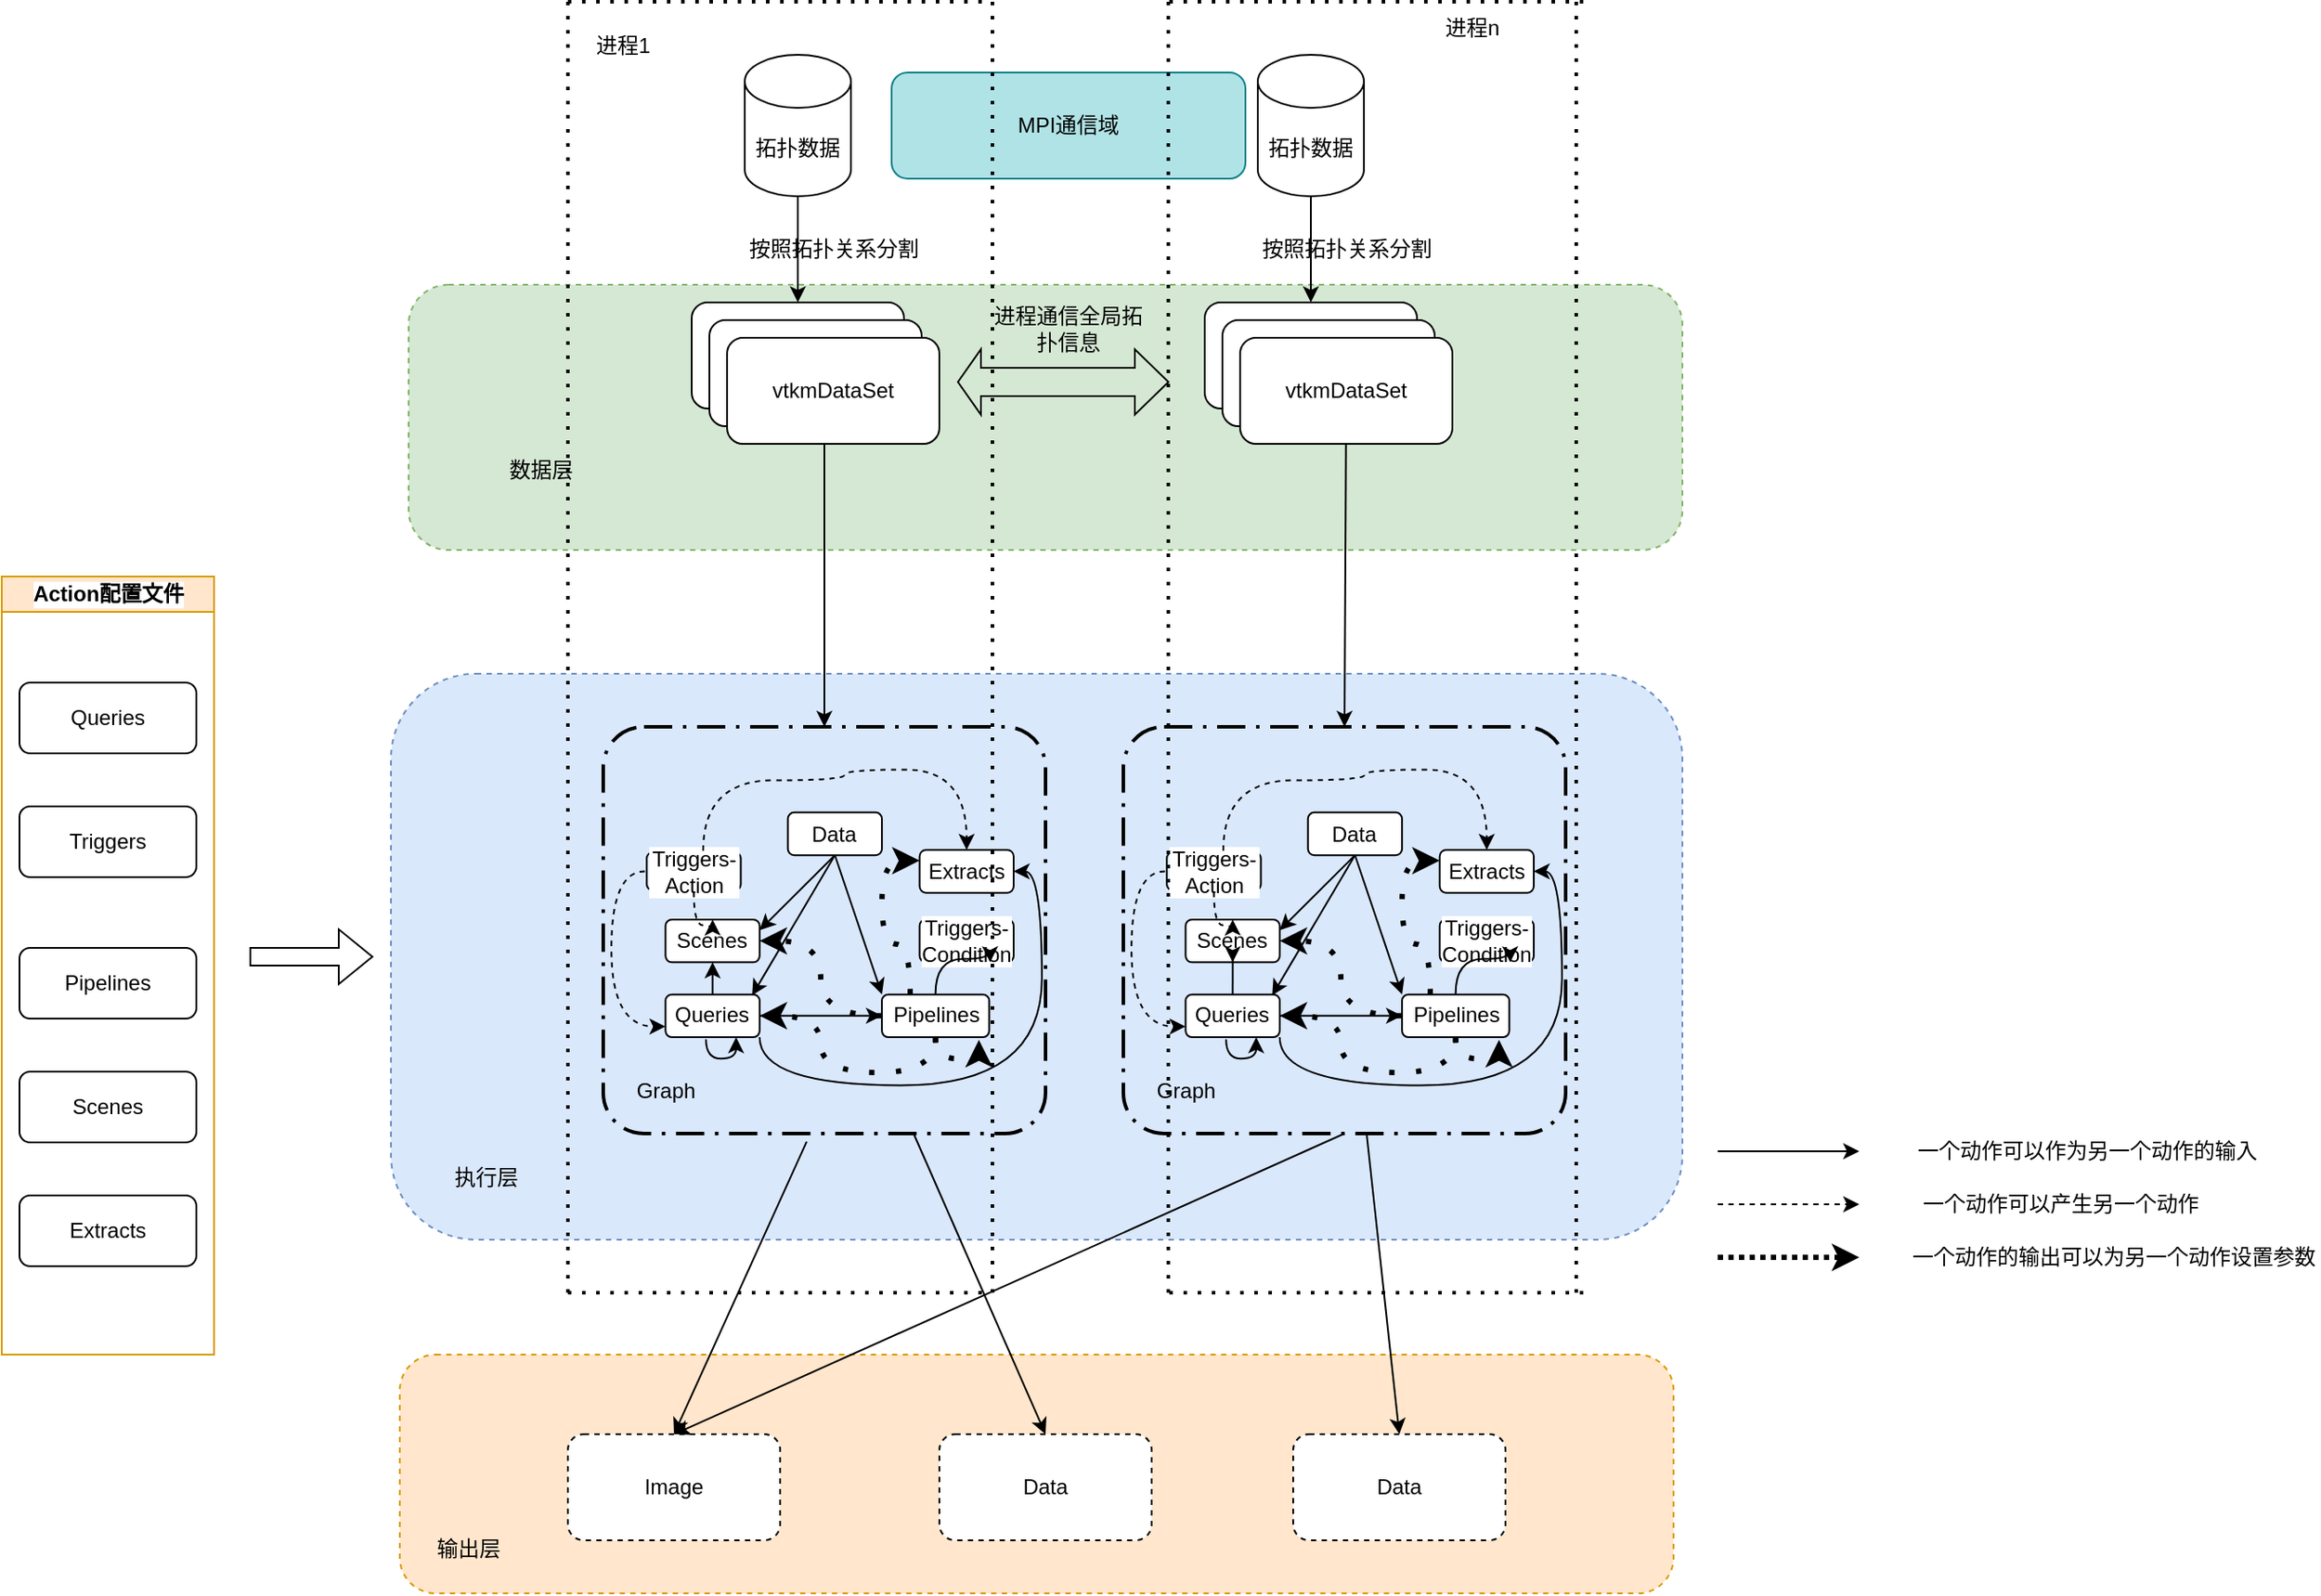 <mxfile version="20.5.3" type="github">
  <diagram id="ZLlfLvLGAMrQiHrwSTNZ" name="第 1 页">
    <mxGraphModel dx="2245" dy="862" grid="1" gridSize="10" guides="1" tooltips="1" connect="1" arrows="1" fold="1" page="1" pageScale="1" pageWidth="827" pageHeight="1169" math="0" shadow="0">
      <root>
        <mxCell id="0" />
        <mxCell id="1" parent="0" />
        <mxCell id="GuQ06bizUJo4DjbWJBar-145" value="" style="rounded=1;whiteSpace=wrap;html=1;dashed=1;fillColor=#ffe6cc;strokeColor=#d79b00;" vertex="1" parent="1">
          <mxGeometry x="5" y="805" width="720" height="135" as="geometry" />
        </mxCell>
        <mxCell id="GuQ06bizUJo4DjbWJBar-140" value="" style="rounded=1;whiteSpace=wrap;html=1;dashed=1;fillColor=#dae8fc;strokeColor=#6c8ebf;" vertex="1" parent="1">
          <mxGeometry y="420" width="730" height="320" as="geometry" />
        </mxCell>
        <mxCell id="GuQ06bizUJo4DjbWJBar-43" value="" style="rounded=1;whiteSpace=wrap;html=1;dashed=1;fillColor=#d5e8d4;strokeColor=#82b366;" vertex="1" parent="1">
          <mxGeometry x="10" y="200" width="720" height="150" as="geometry" />
        </mxCell>
        <mxCell id="GuQ06bizUJo4DjbWJBar-42" value="" style="group" vertex="1" connectable="0" parent="1">
          <mxGeometry x="170" y="70" width="540" height="280" as="geometry" />
        </mxCell>
        <mxCell id="GuQ06bizUJo4DjbWJBar-14" value="拓扑数据" style="shape=cylinder3;whiteSpace=wrap;html=1;boundedLbl=1;backgroundOutline=1;size=15;" vertex="1" parent="GuQ06bizUJo4DjbWJBar-42">
          <mxGeometry x="30" width="60" height="80" as="geometry" />
        </mxCell>
        <mxCell id="GuQ06bizUJo4DjbWJBar-29" value="" style="group" vertex="1" connectable="0" parent="GuQ06bizUJo4DjbWJBar-42">
          <mxGeometry y="140" width="140" height="80" as="geometry" />
        </mxCell>
        <mxCell id="GuQ06bizUJo4DjbWJBar-20" value="" style="rounded=1;whiteSpace=wrap;html=1;" vertex="1" parent="GuQ06bizUJo4DjbWJBar-29">
          <mxGeometry width="120" height="60" as="geometry" />
        </mxCell>
        <mxCell id="GuQ06bizUJo4DjbWJBar-27" value="" style="rounded=1;whiteSpace=wrap;html=1;" vertex="1" parent="GuQ06bizUJo4DjbWJBar-29">
          <mxGeometry x="10" y="10" width="120" height="60" as="geometry" />
        </mxCell>
        <mxCell id="GuQ06bizUJo4DjbWJBar-28" value="vtkmDataSet" style="rounded=1;whiteSpace=wrap;html=1;" vertex="1" parent="GuQ06bizUJo4DjbWJBar-29">
          <mxGeometry x="20" y="20" width="120" height="60" as="geometry" />
        </mxCell>
        <mxCell id="GuQ06bizUJo4DjbWJBar-30" style="edgeStyle=orthogonalEdgeStyle;rounded=0;orthogonalLoop=1;jettySize=auto;html=1;entryX=0.5;entryY=0;entryDx=0;entryDy=0;" edge="1" parent="GuQ06bizUJo4DjbWJBar-42" source="GuQ06bizUJo4DjbWJBar-14" target="GuQ06bizUJo4DjbWJBar-20">
          <mxGeometry relative="1" as="geometry" />
        </mxCell>
        <mxCell id="GuQ06bizUJo4DjbWJBar-31" value="按照拓扑关系分割" style="text;html=1;align=center;verticalAlign=middle;resizable=0;points=[];autosize=1;strokeColor=none;fillColor=none;" vertex="1" parent="GuQ06bizUJo4DjbWJBar-42">
          <mxGeometry x="20" y="95" width="120" height="30" as="geometry" />
        </mxCell>
        <mxCell id="GuQ06bizUJo4DjbWJBar-32" value="" style="shape=flexArrow;endArrow=classic;startArrow=classic;html=1;rounded=0;width=16;startSize=4;" edge="1" parent="GuQ06bizUJo4DjbWJBar-42">
          <mxGeometry width="100" height="100" relative="1" as="geometry">
            <mxPoint x="150" y="185" as="sourcePoint" />
            <mxPoint x="270" y="185" as="targetPoint" />
          </mxGeometry>
        </mxCell>
        <mxCell id="GuQ06bizUJo4DjbWJBar-34" value="拓扑数据" style="shape=cylinder3;whiteSpace=wrap;html=1;boundedLbl=1;backgroundOutline=1;size=15;" vertex="1" parent="GuQ06bizUJo4DjbWJBar-42">
          <mxGeometry x="320" width="60" height="80" as="geometry" />
        </mxCell>
        <mxCell id="GuQ06bizUJo4DjbWJBar-35" value="" style="group" vertex="1" connectable="0" parent="GuQ06bizUJo4DjbWJBar-42">
          <mxGeometry x="290" y="140" width="250" height="115" as="geometry" />
        </mxCell>
        <mxCell id="GuQ06bizUJo4DjbWJBar-36" value="" style="rounded=1;whiteSpace=wrap;html=1;" vertex="1" parent="GuQ06bizUJo4DjbWJBar-35">
          <mxGeometry width="120" height="60" as="geometry" />
        </mxCell>
        <mxCell id="GuQ06bizUJo4DjbWJBar-37" value="" style="rounded=1;whiteSpace=wrap;html=1;" vertex="1" parent="GuQ06bizUJo4DjbWJBar-35">
          <mxGeometry x="10" y="10" width="120" height="60" as="geometry" />
        </mxCell>
        <mxCell id="GuQ06bizUJo4DjbWJBar-38" value="vtkmDataSet" style="rounded=1;whiteSpace=wrap;html=1;" vertex="1" parent="GuQ06bizUJo4DjbWJBar-35">
          <mxGeometry x="20" y="20" width="120" height="60" as="geometry" />
        </mxCell>
        <mxCell id="GuQ06bizUJo4DjbWJBar-33" style="edgeStyle=orthogonalEdgeStyle;rounded=0;orthogonalLoop=1;jettySize=auto;html=1;entryX=0.5;entryY=0;entryDx=0;entryDy=0;" edge="1" parent="GuQ06bizUJo4DjbWJBar-42" source="GuQ06bizUJo4DjbWJBar-34" target="GuQ06bizUJo4DjbWJBar-36">
          <mxGeometry relative="1" as="geometry" />
        </mxCell>
        <mxCell id="GuQ06bizUJo4DjbWJBar-39" value="按照拓扑关系分割" style="text;html=1;align=center;verticalAlign=middle;resizable=0;points=[];autosize=1;strokeColor=none;fillColor=none;" vertex="1" parent="GuQ06bizUJo4DjbWJBar-42">
          <mxGeometry x="310" y="95" width="120" height="30" as="geometry" />
        </mxCell>
        <mxCell id="GuQ06bizUJo4DjbWJBar-40" value="进程通信全局拓扑信息" style="text;html=1;strokeColor=none;fillColor=none;align=center;verticalAlign=middle;whiteSpace=wrap;rounded=0;" vertex="1" parent="GuQ06bizUJo4DjbWJBar-42">
          <mxGeometry x="170" y="140" width="86" height="30" as="geometry" />
        </mxCell>
        <mxCell id="GuQ06bizUJo4DjbWJBar-167" value="MPI通信域" style="rounded=1;whiteSpace=wrap;html=1;fillColor=#b0e3e6;strokeColor=#0e8088;" vertex="1" parent="GuQ06bizUJo4DjbWJBar-42">
          <mxGeometry x="113" y="10" width="200" height="60" as="geometry" />
        </mxCell>
        <mxCell id="GuQ06bizUJo4DjbWJBar-44" value="数据层" style="text;html=1;strokeColor=none;fillColor=none;align=center;verticalAlign=middle;whiteSpace=wrap;rounded=0;" vertex="1" parent="1">
          <mxGeometry x="40" y="290" width="90" height="30" as="geometry" />
        </mxCell>
        <mxCell id="GuQ06bizUJo4DjbWJBar-48" value="" style="group" connectable="0" vertex="1" parent="1">
          <mxGeometry x="-220" y="365" width="120" height="440" as="geometry" />
        </mxCell>
        <mxCell id="GuQ06bizUJo4DjbWJBar-49" value="&lt;div&gt;&lt;div&gt;Action配置文件&lt;/div&gt;&lt;/div&gt;&lt;span&gt;&lt;/span&gt;" style="swimlane;startSize=20;rounded=0;shadow=0;comic=0;labelBackgroundColor=#FFFFFF;fillColor=#ffe6cc;html=1;strokeColor=#d79b00;" vertex="1" parent="GuQ06bizUJo4DjbWJBar-48">
          <mxGeometry width="120" height="440" as="geometry" />
        </mxCell>
        <mxCell id="GuQ06bizUJo4DjbWJBar-50" value="&lt;meta charset=&quot;utf-8&quot;&gt;&lt;meta&gt;&lt;meta&gt;&lt;div&gt;&lt;div&gt;Triggers&lt;/div&gt;&lt;/div&gt;&lt;span&gt;&lt;/span&gt;" style="rounded=1;whiteSpace=wrap;html=1;shadow=0;comic=0;labelBackgroundColor=#FFFFFF;fillColor=#FFFFFF;gradientColor=#ffffff;" vertex="1" parent="GuQ06bizUJo4DjbWJBar-49">
          <mxGeometry x="10" y="130" width="100" height="40" as="geometry" />
        </mxCell>
        <mxCell id="GuQ06bizUJo4DjbWJBar-51" value="&lt;meta charset=&quot;utf-8&quot;&gt;&lt;meta&gt;&lt;meta&gt;&lt;div&gt;&lt;div&gt;Queries&lt;/div&gt;&lt;/div&gt;&lt;span&gt;&lt;/span&gt;" style="rounded=1;whiteSpace=wrap;html=1;shadow=0;comic=0;labelBackgroundColor=#FFFFFF;fillColor=#FFFFFF;gradientColor=#ffffff;" vertex="1" parent="GuQ06bizUJo4DjbWJBar-49">
          <mxGeometry x="10" y="60" width="100" height="40" as="geometry" />
        </mxCell>
        <mxCell id="GuQ06bizUJo4DjbWJBar-52" value="&lt;meta charset=&quot;utf-8&quot;&gt;&lt;meta&gt;&lt;meta&gt;&lt;div&gt;&lt;div&gt;Pipelines&lt;/div&gt;&lt;/div&gt;&lt;span&gt;&lt;/span&gt;" style="rounded=1;whiteSpace=wrap;html=1;shadow=0;comic=0;labelBackgroundColor=#FFFFFF;fillColor=#FFFFFF;gradientColor=#ffffff;" vertex="1" parent="GuQ06bizUJo4DjbWJBar-49">
          <mxGeometry x="10" y="210" width="100" height="40" as="geometry" />
        </mxCell>
        <mxCell id="GuQ06bizUJo4DjbWJBar-53" value="&lt;meta charset=&quot;utf-8&quot;&gt;&lt;meta&gt;&lt;meta&gt;&lt;div&gt;&lt;div&gt;Scenes&lt;/div&gt;&lt;/div&gt;&lt;span&gt;&lt;/span&gt;" style="rounded=1;whiteSpace=wrap;html=1;shadow=0;comic=0;labelBackgroundColor=#FFFFFF;fillColor=#FFFFFF;gradientColor=#ffffff;" vertex="1" parent="GuQ06bizUJo4DjbWJBar-49">
          <mxGeometry x="10" y="280" width="100" height="40" as="geometry" />
        </mxCell>
        <mxCell id="GuQ06bizUJo4DjbWJBar-54" value="&lt;meta charset=&quot;utf-8&quot;&gt;&lt;meta&gt;&lt;meta&gt;&lt;div&gt;&lt;div&gt;Extracts&lt;/div&gt;&lt;/div&gt;&lt;span&gt;&lt;/span&gt;" style="rounded=1;whiteSpace=wrap;html=1;shadow=0;comic=0;labelBackgroundColor=#FFFFFF;fillColor=#FFFFFF;gradientColor=#ffffff;" vertex="1" parent="GuQ06bizUJo4DjbWJBar-49">
          <mxGeometry x="10" y="350" width="100" height="40" as="geometry" />
        </mxCell>
        <mxCell id="GuQ06bizUJo4DjbWJBar-55" value="" style="group" connectable="0" vertex="1" parent="1">
          <mxGeometry x="120" y="450" width="750" height="290" as="geometry" />
        </mxCell>
        <mxCell id="GuQ06bizUJo4DjbWJBar-141" value="" style="group" vertex="1" connectable="0" parent="GuQ06bizUJo4DjbWJBar-55">
          <mxGeometry width="250" height="230" as="geometry" />
        </mxCell>
        <mxCell id="GuQ06bizUJo4DjbWJBar-56" value="&lt;meta /&gt;&lt;meta /&gt;&lt;meta /&gt;&lt;div&gt;&lt;div&gt;Triggers-Condition&lt;/div&gt;&lt;/div&gt;&lt;span&gt;&lt;/span&gt;" style="rounded=1;whiteSpace=wrap;html=1;shadow=0;comic=0;labelBackgroundColor=#FFFFFF;fillColor=#FFFFFF;gradientColor=#ffffff;" vertex="1" parent="GuQ06bizUJo4DjbWJBar-141">
          <mxGeometry x="178.818" y="108.947" width="53.191" height="24.211" as="geometry" />
        </mxCell>
        <mxCell id="GuQ06bizUJo4DjbWJBar-57" value="&lt;meta charset=&quot;utf-8&quot;&gt;&lt;meta&gt;&lt;meta&gt;&lt;div&gt;&lt;div&gt;Queries&lt;/div&gt;&lt;/div&gt;&lt;span&gt;&lt;/span&gt;" style="rounded=1;whiteSpace=wrap;html=1;shadow=0;comic=0;labelBackgroundColor=#FFFFFF;fillColor=#FFFFFF;gradientColor=#ffffff;" vertex="1" parent="GuQ06bizUJo4DjbWJBar-141">
          <mxGeometry x="35.201" y="151.316" width="53.191" height="24.211" as="geometry" />
        </mxCell>
        <mxCell id="GuQ06bizUJo4DjbWJBar-58" style="edgeStyle=orthogonalEdgeStyle;curved=1;orthogonalLoop=1;jettySize=auto;html=1;entryX=0;entryY=0.75;entryDx=0;entryDy=0;dashed=1;strokeWidth=1;exitX=0;exitY=0.5;exitDx=0;exitDy=0;" edge="1" parent="GuQ06bizUJo4DjbWJBar-141" source="GuQ06bizUJo4DjbWJBar-59" target="GuQ06bizUJo4DjbWJBar-57">
          <mxGeometry relative="1" as="geometry" />
        </mxCell>
        <mxCell id="GuQ06bizUJo4DjbWJBar-59" value="&lt;meta /&gt;&lt;meta /&gt;&lt;meta /&gt;&lt;div&gt;&lt;div&gt;Triggers-Action&lt;/div&gt;&lt;/div&gt;&lt;span&gt;&lt;/span&gt;" style="rounded=1;whiteSpace=wrap;html=1;shadow=0;comic=0;labelBackgroundColor=#FFFFFF;fillColor=none;gradientColor=none;glass=0;perimeterSpacing=1;strokeColor=#000000;" vertex="1" parent="GuQ06bizUJo4DjbWJBar-141">
          <mxGeometry x="24.559" y="71.122" width="53.191" height="21.184" as="geometry" />
        </mxCell>
        <mxCell id="GuQ06bizUJo4DjbWJBar-60" style="edgeStyle=orthogonalEdgeStyle;curved=1;orthogonalLoop=1;jettySize=auto;html=1;entryX=1;entryY=0.5;entryDx=0;entryDy=0;strokeWidth=3;startArrow=none;startFill=0;exitX=0.5;exitY=1;exitDx=0;exitDy=0;dashed=1;dashPattern=1 4;" edge="1" parent="GuQ06bizUJo4DjbWJBar-141" source="GuQ06bizUJo4DjbWJBar-62" target="GuQ06bizUJo4DjbWJBar-57">
          <mxGeometry relative="1" as="geometry" />
        </mxCell>
        <mxCell id="GuQ06bizUJo4DjbWJBar-61" style="edgeStyle=orthogonalEdgeStyle;curved=1;orthogonalLoop=1;jettySize=auto;html=1;entryX=0.75;entryY=1;entryDx=0;entryDy=0;startArrow=none;startFill=0;strokeWidth=1;" edge="1" parent="GuQ06bizUJo4DjbWJBar-141" source="GuQ06bizUJo4DjbWJBar-62" target="GuQ06bizUJo4DjbWJBar-56">
          <mxGeometry relative="1" as="geometry" />
        </mxCell>
        <mxCell id="GuQ06bizUJo4DjbWJBar-62" value="&lt;meta charset=&quot;utf-8&quot;&gt;&lt;meta&gt;&lt;meta&gt;&lt;div&gt;&lt;div&gt;Pipelines&lt;/div&gt;&lt;/div&gt;&lt;span&gt;&lt;/span&gt;" style="rounded=1;whiteSpace=wrap;html=1;shadow=0;comic=0;labelBackgroundColor=#FFFFFF;fillColor=#FFFFFF;gradientColor=#ffffff;" vertex="1" parent="GuQ06bizUJo4DjbWJBar-141">
          <mxGeometry x="157.541" y="151.316" width="60.638" height="24.211" as="geometry" />
        </mxCell>
        <mxCell id="GuQ06bizUJo4DjbWJBar-63" style="edgeStyle=orthogonalEdgeStyle;curved=1;orthogonalLoop=1;jettySize=auto;html=1;entryX=0;entryY=0.5;entryDx=0;entryDy=0;" edge="1" parent="GuQ06bizUJo4DjbWJBar-141" source="GuQ06bizUJo4DjbWJBar-57" target="GuQ06bizUJo4DjbWJBar-62">
          <mxGeometry relative="1" as="geometry" />
        </mxCell>
        <mxCell id="GuQ06bizUJo4DjbWJBar-64" value="&lt;meta charset=&quot;utf-8&quot;&gt;&lt;meta&gt;&lt;meta&gt;&lt;div&gt;&lt;div&gt;Scenes&lt;/div&gt;&lt;/div&gt;&lt;span&gt;&lt;/span&gt;" style="rounded=1;whiteSpace=wrap;html=1;shadow=0;comic=0;labelBackgroundColor=#FFFFFF;fillColor=#FFFFFF;gradientColor=#ffffff;" vertex="1" parent="GuQ06bizUJo4DjbWJBar-141">
          <mxGeometry x="35.201" y="108.947" width="53.191" height="24.211" as="geometry" />
        </mxCell>
        <mxCell id="GuQ06bizUJo4DjbWJBar-65" style="edgeStyle=orthogonalEdgeStyle;curved=1;orthogonalLoop=1;jettySize=auto;html=1;entryX=0.5;entryY=1;entryDx=0;entryDy=0;" edge="1" parent="GuQ06bizUJo4DjbWJBar-141" source="GuQ06bizUJo4DjbWJBar-57" target="GuQ06bizUJo4DjbWJBar-64">
          <mxGeometry relative="1" as="geometry" />
        </mxCell>
        <mxCell id="GuQ06bizUJo4DjbWJBar-66" style="edgeStyle=orthogonalEdgeStyle;curved=1;orthogonalLoop=1;jettySize=auto;html=1;entryX=0.5;entryY=0;entryDx=0;entryDy=0;dashed=1;strokeWidth=1;" edge="1" parent="GuQ06bizUJo4DjbWJBar-141" source="GuQ06bizUJo4DjbWJBar-59" target="GuQ06bizUJo4DjbWJBar-64">
          <mxGeometry relative="1" as="geometry" />
        </mxCell>
        <mxCell id="GuQ06bizUJo4DjbWJBar-67" style="edgeStyle=orthogonalEdgeStyle;curved=1;orthogonalLoop=1;jettySize=auto;html=1;entryX=1;entryY=0.5;entryDx=0;entryDy=0;dashed=1;dashPattern=1 4;startArrow=none;startFill=0;strokeWidth=3;" edge="1" parent="GuQ06bizUJo4DjbWJBar-141" source="GuQ06bizUJo4DjbWJBar-62" target="GuQ06bizUJo4DjbWJBar-64">
          <mxGeometry relative="1" as="geometry" />
        </mxCell>
        <mxCell id="GuQ06bizUJo4DjbWJBar-68" value="&lt;meta charset=&quot;utf-8&quot;&gt;&lt;meta&gt;&lt;meta&gt;&lt;div&gt;&lt;div&gt;Extracts&lt;/div&gt;&lt;/div&gt;&lt;span&gt;&lt;/span&gt;" style="rounded=1;whiteSpace=wrap;html=1;shadow=0;comic=0;labelBackgroundColor=#FFFFFF;fillColor=#FFFFFF;gradientColor=#ffffff;" vertex="1" parent="GuQ06bizUJo4DjbWJBar-141">
          <mxGeometry x="178.818" y="69.605" width="53.191" height="24.211" as="geometry" />
        </mxCell>
        <mxCell id="GuQ06bizUJo4DjbWJBar-69" style="edgeStyle=orthogonalEdgeStyle;orthogonalLoop=1;jettySize=auto;html=1;entryX=1;entryY=0.5;entryDx=0;entryDy=0;curved=1;exitX=1;exitY=1;exitDx=0;exitDy=0;" edge="1" parent="GuQ06bizUJo4DjbWJBar-141" source="GuQ06bizUJo4DjbWJBar-57" target="GuQ06bizUJo4DjbWJBar-68">
          <mxGeometry relative="1" as="geometry">
            <mxPoint x="99.031" y="202.763" as="sourcePoint" />
            <mxPoint x="242.648" y="121.053" as="targetPoint" />
            <Array as="points">
              <mxPoint x="88.392" y="202.763" />
              <mxPoint x="247.967" y="202.763" />
              <mxPoint x="247.967" y="81.711" />
            </Array>
          </mxGeometry>
        </mxCell>
        <mxCell id="GuQ06bizUJo4DjbWJBar-70" style="orthogonalLoop=1;jettySize=auto;html=1;entryX=1;entryY=0.25;entryDx=0;entryDy=0;exitX=0.5;exitY=1;exitDx=0;exitDy=0;" edge="1" parent="GuQ06bizUJo4DjbWJBar-141" source="GuQ06bizUJo4DjbWJBar-73" target="GuQ06bizUJo4DjbWJBar-64">
          <mxGeometry relative="1" as="geometry" />
        </mxCell>
        <mxCell id="GuQ06bizUJo4DjbWJBar-71" style="orthogonalLoop=1;jettySize=auto;html=1;entryX=0;entryY=0;entryDx=0;entryDy=0;exitX=0.5;exitY=1;exitDx=0;exitDy=0;" edge="1" parent="GuQ06bizUJo4DjbWJBar-141" source="GuQ06bizUJo4DjbWJBar-73" target="GuQ06bizUJo4DjbWJBar-62">
          <mxGeometry relative="1" as="geometry" />
        </mxCell>
        <mxCell id="GuQ06bizUJo4DjbWJBar-72" style="orthogonalLoop=1;jettySize=auto;html=1;entryX=0.92;entryY=0.025;entryDx=0;entryDy=0;entryPerimeter=0;exitX=0.5;exitY=1;exitDx=0;exitDy=0;" edge="1" parent="GuQ06bizUJo4DjbWJBar-141" source="GuQ06bizUJo4DjbWJBar-73" target="GuQ06bizUJo4DjbWJBar-57">
          <mxGeometry relative="1" as="geometry" />
        </mxCell>
        <mxCell id="GuQ06bizUJo4DjbWJBar-73" value="&lt;meta /&gt;&lt;meta /&gt;&lt;meta /&gt;&lt;div&gt;&lt;div&gt;Data&lt;/div&gt;&lt;/div&gt;&lt;span&gt;&lt;/span&gt;" style="rounded=1;whiteSpace=wrap;html=1;shadow=0;comic=0;labelBackgroundColor=#FFFFFF;fillColor=#FFFFFF;gradientColor=#ffffff;" vertex="1" parent="GuQ06bizUJo4DjbWJBar-141">
          <mxGeometry x="104.35" y="48.421" width="53.191" height="24.211" as="geometry" />
        </mxCell>
        <mxCell id="GuQ06bizUJo4DjbWJBar-74" style="edgeStyle=orthogonalEdgeStyle;curved=1;orthogonalLoop=1;jettySize=auto;html=1;entryX=0.5;entryY=0;entryDx=0;entryDy=0;dashed=1;strokeWidth=1;" edge="1" parent="GuQ06bizUJo4DjbWJBar-141" source="GuQ06bizUJo4DjbWJBar-59" target="GuQ06bizUJo4DjbWJBar-68">
          <mxGeometry relative="1" as="geometry">
            <Array as="points">
              <mxPoint x="56.477" y="30.263" />
              <mxPoint x="136.265" y="30.263" />
              <mxPoint x="136.265" y="24.211" />
              <mxPoint x="205.414" y="24.211" />
            </Array>
          </mxGeometry>
        </mxCell>
        <mxCell id="GuQ06bizUJo4DjbWJBar-75" style="edgeStyle=orthogonalEdgeStyle;curved=1;orthogonalLoop=1;jettySize=auto;html=1;entryX=0.75;entryY=1;entryDx=0;entryDy=0;exitX=0.43;exitY=1.05;exitDx=0;exitDy=0;exitPerimeter=0;" edge="1" parent="GuQ06bizUJo4DjbWJBar-141" source="GuQ06bizUJo4DjbWJBar-57" target="GuQ06bizUJo4DjbWJBar-57">
          <mxGeometry relative="1" as="geometry">
            <Array as="points">
              <mxPoint x="58.073" y="187.632" />
              <mxPoint x="75.094" y="187.632" />
            </Array>
          </mxGeometry>
        </mxCell>
        <mxCell id="GuQ06bizUJo4DjbWJBar-76" style="edgeStyle=orthogonalEdgeStyle;curved=1;orthogonalLoop=1;jettySize=auto;html=1;entryX=0;entryY=0.25;entryDx=0;entryDy=0;dashed=1;dashPattern=1 4;startArrow=none;startFill=0;strokeWidth=3;" edge="1" parent="GuQ06bizUJo4DjbWJBar-141" source="GuQ06bizUJo4DjbWJBar-62" target="GuQ06bizUJo4DjbWJBar-68">
          <mxGeometry relative="1" as="geometry">
            <Array as="points">
              <mxPoint x="173.499" y="122.868" />
              <mxPoint x="157.541" y="122.868" />
              <mxPoint x="157.541" y="75.658" />
            </Array>
          </mxGeometry>
        </mxCell>
        <mxCell id="GuQ06bizUJo4DjbWJBar-77" style="edgeStyle=orthogonalEdgeStyle;curved=1;orthogonalLoop=1;jettySize=auto;html=1;entryX=0.904;entryY=1.063;entryDx=0;entryDy=0;entryPerimeter=0;dashed=1;dashPattern=1 4;startArrow=none;startFill=0;strokeWidth=3;" edge="1" parent="GuQ06bizUJo4DjbWJBar-141" source="GuQ06bizUJo4DjbWJBar-62" target="GuQ06bizUJo4DjbWJBar-62">
          <mxGeometry relative="1" as="geometry">
            <Array as="points">
              <mxPoint x="187.86" y="187.632" />
              <mxPoint x="212.328" y="187.632" />
            </Array>
          </mxGeometry>
        </mxCell>
        <mxCell id="GuQ06bizUJo4DjbWJBar-78" value="" style="rounded=1;arcSize=10;dashed=1;strokeColor=#000000;fillColor=none;gradientColor=none;dashPattern=8 3 1 3;strokeWidth=2;" vertex="1" parent="GuQ06bizUJo4DjbWJBar-141">
          <mxGeometry width="250" height="230" as="geometry" />
        </mxCell>
        <mxCell id="GuQ06bizUJo4DjbWJBar-79" value="Graph" style="text;html=1;strokeColor=none;fillColor=none;align=center;verticalAlign=middle;whiteSpace=wrap;rounded=0;" vertex="1" parent="GuQ06bizUJo4DjbWJBar-141">
          <mxGeometry x="24.562" y="199.737" width="21.277" height="12.105" as="geometry" />
        </mxCell>
        <mxCell id="GuQ06bizUJo4DjbWJBar-107" value="" style="endArrow=classic;html=1;" edge="1" parent="1">
          <mxGeometry width="50" height="50" relative="1" as="geometry">
            <mxPoint x="750" y="690" as="sourcePoint" />
            <mxPoint x="830" y="690" as="targetPoint" />
          </mxGeometry>
        </mxCell>
        <mxCell id="GuQ06bizUJo4DjbWJBar-108" value="" style="endArrow=classic;html=1;dashed=1;" edge="1" parent="1">
          <mxGeometry width="50" height="50" relative="1" as="geometry">
            <mxPoint x="750" y="720" as="sourcePoint" />
            <mxPoint x="830" y="720" as="targetPoint" />
          </mxGeometry>
        </mxCell>
        <mxCell id="GuQ06bizUJo4DjbWJBar-109" value="" style="endArrow=classic;html=1;dashed=1;dashPattern=1 1;strokeWidth=3;" edge="1" parent="1">
          <mxGeometry width="50" height="50" relative="1" as="geometry">
            <mxPoint x="750" y="750" as="sourcePoint" />
            <mxPoint x="830" y="750" as="targetPoint" />
          </mxGeometry>
        </mxCell>
        <mxCell id="GuQ06bizUJo4DjbWJBar-110" value="&lt;div&gt;&lt;/div&gt;&lt;div style&gt;一个动作可以作为另一个动作的输入&lt;/div&gt;" style="text;html=1;strokeColor=none;fillColor=none;align=center;verticalAlign=middle;whiteSpace=wrap;rounded=0;glass=0;comic=0;" vertex="1" parent="1">
          <mxGeometry x="858" y="680" width="202" height="20" as="geometry" />
        </mxCell>
        <mxCell id="GuQ06bizUJo4DjbWJBar-111" value="&lt;meta charset=&quot;utf-8&quot;&gt;&lt;meta&gt;&lt;div&gt;&lt;/div&gt;&lt;div style=&quot;&quot;&gt;一个动作可以产生另一个动作&lt;/div&gt;" style="text;html=1;strokeColor=none;fillColor=none;align=center;verticalAlign=middle;whiteSpace=wrap;rounded=0;glass=0;comic=0;" vertex="1" parent="1">
          <mxGeometry x="828" y="710" width="232" height="20" as="geometry" />
        </mxCell>
        <mxCell id="GuQ06bizUJo4DjbWJBar-112" value="&lt;meta charset=&quot;utf-8&quot;&gt;&lt;meta&gt;&lt;div&gt;&lt;/div&gt;&lt;div style=&quot;&quot;&gt;一个动作的输出可以为另一个动作设置参数&lt;/div&gt;" style="text;html=1;strokeColor=none;fillColor=none;align=center;verticalAlign=middle;whiteSpace=wrap;rounded=0;glass=0;comic=0;" vertex="1" parent="1">
          <mxGeometry x="858" y="740" width="232" height="20" as="geometry" />
        </mxCell>
        <mxCell id="GuQ06bizUJo4DjbWJBar-115" value="" style="group" connectable="0" vertex="1" parent="1">
          <mxGeometry x="414" y="450" width="250" height="230" as="geometry" />
        </mxCell>
        <mxCell id="GuQ06bizUJo4DjbWJBar-116" value="&lt;meta /&gt;&lt;meta /&gt;&lt;meta /&gt;&lt;div&gt;&lt;div&gt;Triggers-Condition&lt;/div&gt;&lt;/div&gt;&lt;span&gt;&lt;/span&gt;" style="rounded=1;whiteSpace=wrap;html=1;shadow=0;comic=0;labelBackgroundColor=#FFFFFF;fillColor=#FFFFFF;gradientColor=#ffffff;" vertex="1" parent="GuQ06bizUJo4DjbWJBar-115">
          <mxGeometry x="178.818" y="108.947" width="53.191" height="24.211" as="geometry" />
        </mxCell>
        <mxCell id="GuQ06bizUJo4DjbWJBar-117" value="&lt;meta charset=&quot;utf-8&quot;&gt;&lt;meta&gt;&lt;meta&gt;&lt;div&gt;&lt;div&gt;Queries&lt;/div&gt;&lt;/div&gt;&lt;span&gt;&lt;/span&gt;" style="rounded=1;whiteSpace=wrap;html=1;shadow=0;comic=0;labelBackgroundColor=#FFFFFF;fillColor=#FFFFFF;gradientColor=#ffffff;" vertex="1" parent="GuQ06bizUJo4DjbWJBar-115">
          <mxGeometry x="35.201" y="151.316" width="53.191" height="24.211" as="geometry" />
        </mxCell>
        <mxCell id="GuQ06bizUJo4DjbWJBar-118" style="edgeStyle=orthogonalEdgeStyle;curved=1;orthogonalLoop=1;jettySize=auto;html=1;entryX=0;entryY=0.75;entryDx=0;entryDy=0;dashed=1;strokeWidth=1;exitX=0;exitY=0.5;exitDx=0;exitDy=0;" edge="1" parent="GuQ06bizUJo4DjbWJBar-115" source="GuQ06bizUJo4DjbWJBar-119" target="GuQ06bizUJo4DjbWJBar-117">
          <mxGeometry relative="1" as="geometry" />
        </mxCell>
        <mxCell id="GuQ06bizUJo4DjbWJBar-119" value="&lt;meta /&gt;&lt;meta /&gt;&lt;meta /&gt;&lt;div&gt;&lt;div&gt;Triggers-Action&lt;/div&gt;&lt;/div&gt;&lt;span&gt;&lt;/span&gt;" style="rounded=1;whiteSpace=wrap;html=1;shadow=0;comic=0;labelBackgroundColor=#FFFFFF;fillColor=none;gradientColor=none;glass=0;perimeterSpacing=1;strokeColor=#000000;" vertex="1" parent="GuQ06bizUJo4DjbWJBar-115">
          <mxGeometry x="24.559" y="71.122" width="53.191" height="21.184" as="geometry" />
        </mxCell>
        <mxCell id="GuQ06bizUJo4DjbWJBar-120" style="edgeStyle=orthogonalEdgeStyle;curved=1;orthogonalLoop=1;jettySize=auto;html=1;entryX=1;entryY=0.5;entryDx=0;entryDy=0;strokeWidth=3;startArrow=none;startFill=0;exitX=0.5;exitY=1;exitDx=0;exitDy=0;dashed=1;dashPattern=1 4;" edge="1" parent="GuQ06bizUJo4DjbWJBar-115" source="GuQ06bizUJo4DjbWJBar-122" target="GuQ06bizUJo4DjbWJBar-117">
          <mxGeometry relative="1" as="geometry" />
        </mxCell>
        <mxCell id="GuQ06bizUJo4DjbWJBar-121" style="edgeStyle=orthogonalEdgeStyle;curved=1;orthogonalLoop=1;jettySize=auto;html=1;entryX=0.75;entryY=1;entryDx=0;entryDy=0;startArrow=none;startFill=0;strokeWidth=1;" edge="1" parent="GuQ06bizUJo4DjbWJBar-115" source="GuQ06bizUJo4DjbWJBar-122" target="GuQ06bizUJo4DjbWJBar-116">
          <mxGeometry relative="1" as="geometry" />
        </mxCell>
        <mxCell id="GuQ06bizUJo4DjbWJBar-122" value="&lt;meta charset=&quot;utf-8&quot;&gt;&lt;meta&gt;&lt;meta&gt;&lt;div&gt;&lt;div&gt;Pipelines&lt;/div&gt;&lt;/div&gt;&lt;span&gt;&lt;/span&gt;" style="rounded=1;whiteSpace=wrap;html=1;shadow=0;comic=0;labelBackgroundColor=#FFFFFF;fillColor=#FFFFFF;gradientColor=#ffffff;" vertex="1" parent="GuQ06bizUJo4DjbWJBar-115">
          <mxGeometry x="157.541" y="151.316" width="60.638" height="24.211" as="geometry" />
        </mxCell>
        <mxCell id="GuQ06bizUJo4DjbWJBar-123" style="edgeStyle=orthogonalEdgeStyle;curved=1;orthogonalLoop=1;jettySize=auto;html=1;entryX=0;entryY=0.5;entryDx=0;entryDy=0;" edge="1" parent="GuQ06bizUJo4DjbWJBar-115" source="GuQ06bizUJo4DjbWJBar-117" target="GuQ06bizUJo4DjbWJBar-122">
          <mxGeometry relative="1" as="geometry" />
        </mxCell>
        <mxCell id="GuQ06bizUJo4DjbWJBar-124" value="&lt;meta charset=&quot;utf-8&quot;&gt;&lt;meta&gt;&lt;meta&gt;&lt;div&gt;&lt;div&gt;Scenes&lt;/div&gt;&lt;/div&gt;&lt;span&gt;&lt;/span&gt;" style="rounded=1;whiteSpace=wrap;html=1;shadow=0;comic=0;labelBackgroundColor=#FFFFFF;fillColor=#FFFFFF;gradientColor=#ffffff;" vertex="1" parent="GuQ06bizUJo4DjbWJBar-115">
          <mxGeometry x="35.201" y="108.947" width="53.191" height="24.211" as="geometry" />
        </mxCell>
        <mxCell id="GuQ06bizUJo4DjbWJBar-125" style="edgeStyle=orthogonalEdgeStyle;curved=1;orthogonalLoop=1;jettySize=auto;html=1;entryX=0.5;entryY=1;entryDx=0;entryDy=0;" edge="1" parent="GuQ06bizUJo4DjbWJBar-115" source="GuQ06bizUJo4DjbWJBar-117" target="GuQ06bizUJo4DjbWJBar-124">
          <mxGeometry relative="1" as="geometry" />
        </mxCell>
        <mxCell id="GuQ06bizUJo4DjbWJBar-126" style="edgeStyle=orthogonalEdgeStyle;curved=1;orthogonalLoop=1;jettySize=auto;html=1;entryX=0.5;entryY=0;entryDx=0;entryDy=0;dashed=1;strokeWidth=1;" edge="1" parent="GuQ06bizUJo4DjbWJBar-115" source="GuQ06bizUJo4DjbWJBar-119" target="GuQ06bizUJo4DjbWJBar-124">
          <mxGeometry relative="1" as="geometry" />
        </mxCell>
        <mxCell id="GuQ06bizUJo4DjbWJBar-127" style="edgeStyle=orthogonalEdgeStyle;curved=1;orthogonalLoop=1;jettySize=auto;html=1;entryX=1;entryY=0.5;entryDx=0;entryDy=0;dashed=1;dashPattern=1 4;startArrow=none;startFill=0;strokeWidth=3;" edge="1" parent="GuQ06bizUJo4DjbWJBar-115" source="GuQ06bizUJo4DjbWJBar-122" target="GuQ06bizUJo4DjbWJBar-124">
          <mxGeometry relative="1" as="geometry" />
        </mxCell>
        <mxCell id="GuQ06bizUJo4DjbWJBar-128" value="&lt;meta charset=&quot;utf-8&quot;&gt;&lt;meta&gt;&lt;meta&gt;&lt;div&gt;&lt;div&gt;Extracts&lt;/div&gt;&lt;/div&gt;&lt;span&gt;&lt;/span&gt;" style="rounded=1;whiteSpace=wrap;html=1;shadow=0;comic=0;labelBackgroundColor=#FFFFFF;fillColor=#FFFFFF;gradientColor=#ffffff;" vertex="1" parent="GuQ06bizUJo4DjbWJBar-115">
          <mxGeometry x="178.818" y="69.605" width="53.191" height="24.211" as="geometry" />
        </mxCell>
        <mxCell id="GuQ06bizUJo4DjbWJBar-129" style="edgeStyle=orthogonalEdgeStyle;orthogonalLoop=1;jettySize=auto;html=1;entryX=1;entryY=0.5;entryDx=0;entryDy=0;curved=1;exitX=1;exitY=1;exitDx=0;exitDy=0;" edge="1" parent="GuQ06bizUJo4DjbWJBar-115" source="GuQ06bizUJo4DjbWJBar-117" target="GuQ06bizUJo4DjbWJBar-128">
          <mxGeometry relative="1" as="geometry">
            <mxPoint x="99.031" y="202.763" as="sourcePoint" />
            <mxPoint x="242.648" y="121.053" as="targetPoint" />
            <Array as="points">
              <mxPoint x="88.392" y="202.763" />
              <mxPoint x="247.967" y="202.763" />
              <mxPoint x="247.967" y="81.711" />
            </Array>
          </mxGeometry>
        </mxCell>
        <mxCell id="GuQ06bizUJo4DjbWJBar-130" style="orthogonalLoop=1;jettySize=auto;html=1;entryX=1;entryY=0.25;entryDx=0;entryDy=0;exitX=0.5;exitY=1;exitDx=0;exitDy=0;" edge="1" parent="GuQ06bizUJo4DjbWJBar-115" source="GuQ06bizUJo4DjbWJBar-133" target="GuQ06bizUJo4DjbWJBar-124">
          <mxGeometry relative="1" as="geometry" />
        </mxCell>
        <mxCell id="GuQ06bizUJo4DjbWJBar-131" style="orthogonalLoop=1;jettySize=auto;html=1;entryX=0;entryY=0;entryDx=0;entryDy=0;exitX=0.5;exitY=1;exitDx=0;exitDy=0;" edge="1" parent="GuQ06bizUJo4DjbWJBar-115" source="GuQ06bizUJo4DjbWJBar-133" target="GuQ06bizUJo4DjbWJBar-122">
          <mxGeometry relative="1" as="geometry" />
        </mxCell>
        <mxCell id="GuQ06bizUJo4DjbWJBar-132" style="orthogonalLoop=1;jettySize=auto;html=1;entryX=0.92;entryY=0.025;entryDx=0;entryDy=0;entryPerimeter=0;exitX=0.5;exitY=1;exitDx=0;exitDy=0;" edge="1" parent="GuQ06bizUJo4DjbWJBar-115" source="GuQ06bizUJo4DjbWJBar-133" target="GuQ06bizUJo4DjbWJBar-117">
          <mxGeometry relative="1" as="geometry" />
        </mxCell>
        <mxCell id="GuQ06bizUJo4DjbWJBar-133" value="&lt;meta /&gt;&lt;meta /&gt;&lt;meta /&gt;&lt;div&gt;&lt;div&gt;Data&lt;/div&gt;&lt;/div&gt;&lt;span&gt;&lt;/span&gt;" style="rounded=1;whiteSpace=wrap;html=1;shadow=0;comic=0;labelBackgroundColor=#FFFFFF;fillColor=#FFFFFF;gradientColor=#ffffff;" vertex="1" parent="GuQ06bizUJo4DjbWJBar-115">
          <mxGeometry x="104.35" y="48.421" width="53.191" height="24.211" as="geometry" />
        </mxCell>
        <mxCell id="GuQ06bizUJo4DjbWJBar-134" style="edgeStyle=orthogonalEdgeStyle;curved=1;orthogonalLoop=1;jettySize=auto;html=1;entryX=0.5;entryY=0;entryDx=0;entryDy=0;dashed=1;strokeWidth=1;" edge="1" parent="GuQ06bizUJo4DjbWJBar-115" source="GuQ06bizUJo4DjbWJBar-119" target="GuQ06bizUJo4DjbWJBar-128">
          <mxGeometry relative="1" as="geometry">
            <Array as="points">
              <mxPoint x="56.477" y="30.263" />
              <mxPoint x="136.265" y="30.263" />
              <mxPoint x="136.265" y="24.211" />
              <mxPoint x="205.414" y="24.211" />
            </Array>
          </mxGeometry>
        </mxCell>
        <mxCell id="GuQ06bizUJo4DjbWJBar-135" style="edgeStyle=orthogonalEdgeStyle;curved=1;orthogonalLoop=1;jettySize=auto;html=1;entryX=0.75;entryY=1;entryDx=0;entryDy=0;exitX=0.43;exitY=1.05;exitDx=0;exitDy=0;exitPerimeter=0;" edge="1" parent="GuQ06bizUJo4DjbWJBar-115" source="GuQ06bizUJo4DjbWJBar-117" target="GuQ06bizUJo4DjbWJBar-117">
          <mxGeometry relative="1" as="geometry">
            <Array as="points">
              <mxPoint x="58.073" y="187.632" />
              <mxPoint x="75.094" y="187.632" />
            </Array>
          </mxGeometry>
        </mxCell>
        <mxCell id="GuQ06bizUJo4DjbWJBar-136" style="edgeStyle=orthogonalEdgeStyle;curved=1;orthogonalLoop=1;jettySize=auto;html=1;entryX=0;entryY=0.25;entryDx=0;entryDy=0;dashed=1;dashPattern=1 4;startArrow=none;startFill=0;strokeWidth=3;" edge="1" parent="GuQ06bizUJo4DjbWJBar-115" source="GuQ06bizUJo4DjbWJBar-122" target="GuQ06bizUJo4DjbWJBar-128">
          <mxGeometry relative="1" as="geometry">
            <Array as="points">
              <mxPoint x="173.499" y="122.868" />
              <mxPoint x="157.541" y="122.868" />
              <mxPoint x="157.541" y="75.658" />
            </Array>
          </mxGeometry>
        </mxCell>
        <mxCell id="GuQ06bizUJo4DjbWJBar-137" style="edgeStyle=orthogonalEdgeStyle;curved=1;orthogonalLoop=1;jettySize=auto;html=1;entryX=0.904;entryY=1.063;entryDx=0;entryDy=0;entryPerimeter=0;dashed=1;dashPattern=1 4;startArrow=none;startFill=0;strokeWidth=3;" edge="1" parent="GuQ06bizUJo4DjbWJBar-115" source="GuQ06bizUJo4DjbWJBar-122" target="GuQ06bizUJo4DjbWJBar-122">
          <mxGeometry relative="1" as="geometry">
            <Array as="points">
              <mxPoint x="187.86" y="187.632" />
              <mxPoint x="212.328" y="187.632" />
            </Array>
          </mxGeometry>
        </mxCell>
        <mxCell id="GuQ06bizUJo4DjbWJBar-138" value="" style="rounded=1;arcSize=10;dashed=1;strokeColor=#000000;fillColor=none;gradientColor=none;dashPattern=8 3 1 3;strokeWidth=2;" vertex="1" parent="GuQ06bizUJo4DjbWJBar-115">
          <mxGeometry width="250" height="230" as="geometry" />
        </mxCell>
        <mxCell id="GuQ06bizUJo4DjbWJBar-139" value="Graph" style="text;html=1;strokeColor=none;fillColor=none;align=center;verticalAlign=middle;whiteSpace=wrap;rounded=0;" vertex="1" parent="GuQ06bizUJo4DjbWJBar-115">
          <mxGeometry x="24.562" y="199.737" width="21.277" height="12.105" as="geometry" />
        </mxCell>
        <mxCell id="GuQ06bizUJo4DjbWJBar-142" value="执行层" style="text;strokeColor=none;fillColor=none;align=left;verticalAlign=middle;spacingLeft=4;spacingRight=4;overflow=hidden;points=[[0,0.5],[1,0.5]];portConstraint=eastwest;rotatable=0;whiteSpace=wrap;html=1;dashed=1;" vertex="1" parent="1">
          <mxGeometry x="30" y="690" width="80" height="30" as="geometry" />
        </mxCell>
        <mxCell id="GuQ06bizUJo4DjbWJBar-143" value="Image" style="rounded=1;whiteSpace=wrap;html=1;dashed=1;" vertex="1" parent="1">
          <mxGeometry x="100" y="850" width="120" height="60" as="geometry" />
        </mxCell>
        <mxCell id="GuQ06bizUJo4DjbWJBar-144" value="Data" style="rounded=1;whiteSpace=wrap;html=1;dashed=1;" vertex="1" parent="1">
          <mxGeometry x="510" y="850" width="120" height="60" as="geometry" />
        </mxCell>
        <mxCell id="GuQ06bizUJo4DjbWJBar-146" value="输出层" style="text;strokeColor=none;fillColor=none;align=left;verticalAlign=middle;spacingLeft=4;spacingRight=4;overflow=hidden;points=[[0,0.5],[1,0.5]];portConstraint=eastwest;rotatable=0;whiteSpace=wrap;html=1;dashed=1;" vertex="1" parent="1">
          <mxGeometry x="20" y="900" width="80" height="30" as="geometry" />
        </mxCell>
        <mxCell id="GuQ06bizUJo4DjbWJBar-147" value="" style="shape=flexArrow;endArrow=classic;html=1;rounded=0;" edge="1" parent="1">
          <mxGeometry width="50" height="50" relative="1" as="geometry">
            <mxPoint x="-80" y="580" as="sourcePoint" />
            <mxPoint x="-10" y="580" as="targetPoint" />
          </mxGeometry>
        </mxCell>
        <mxCell id="GuQ06bizUJo4DjbWJBar-149" value="" style="endArrow=none;dashed=1;html=1;dashPattern=1 3;strokeWidth=2;rounded=0;" edge="1" parent="1">
          <mxGeometry width="50" height="50" relative="1" as="geometry">
            <mxPoint x="100" y="770" as="sourcePoint" />
            <mxPoint x="100" y="40" as="targetPoint" />
          </mxGeometry>
        </mxCell>
        <mxCell id="GuQ06bizUJo4DjbWJBar-150" value="" style="endArrow=none;dashed=1;html=1;dashPattern=1 3;strokeWidth=2;rounded=0;" edge="1" parent="1">
          <mxGeometry width="50" height="50" relative="1" as="geometry">
            <mxPoint x="100" y="40" as="sourcePoint" />
            <mxPoint x="340" y="40" as="targetPoint" />
          </mxGeometry>
        </mxCell>
        <mxCell id="GuQ06bizUJo4DjbWJBar-151" value="" style="endArrow=none;dashed=1;html=1;dashPattern=1 3;strokeWidth=2;rounded=0;" edge="1" parent="1">
          <mxGeometry width="50" height="50" relative="1" as="geometry">
            <mxPoint x="340" y="770" as="sourcePoint" />
            <mxPoint x="340" y="40" as="targetPoint" />
          </mxGeometry>
        </mxCell>
        <mxCell id="GuQ06bizUJo4DjbWJBar-152" value="" style="endArrow=none;dashed=1;html=1;dashPattern=1 3;strokeWidth=2;rounded=0;" edge="1" parent="1">
          <mxGeometry width="50" height="50" relative="1" as="geometry">
            <mxPoint x="100" y="770" as="sourcePoint" />
            <mxPoint x="340" y="770" as="targetPoint" />
          </mxGeometry>
        </mxCell>
        <mxCell id="GuQ06bizUJo4DjbWJBar-153" value="进程1" style="text;strokeColor=none;fillColor=none;align=left;verticalAlign=middle;spacingLeft=4;spacingRight=4;overflow=hidden;points=[[0,0.5],[1,0.5]];portConstraint=eastwest;rotatable=0;whiteSpace=wrap;html=1;dashed=1;" vertex="1" parent="1">
          <mxGeometry x="110" y="50" width="80" height="30" as="geometry" />
        </mxCell>
        <mxCell id="GuQ06bizUJo4DjbWJBar-154" value="" style="endArrow=none;dashed=1;html=1;dashPattern=1 3;strokeWidth=2;rounded=0;" edge="1" parent="1">
          <mxGeometry width="50" height="50" relative="1" as="geometry">
            <mxPoint x="440" y="40" as="sourcePoint" />
            <mxPoint x="680" y="40" as="targetPoint" />
          </mxGeometry>
        </mxCell>
        <mxCell id="GuQ06bizUJo4DjbWJBar-155" value="" style="endArrow=none;dashed=1;html=1;dashPattern=1 3;strokeWidth=2;rounded=0;" edge="1" parent="1">
          <mxGeometry width="50" height="50" relative="1" as="geometry">
            <mxPoint x="670" y="770" as="sourcePoint" />
            <mxPoint x="670" y="40" as="targetPoint" />
          </mxGeometry>
        </mxCell>
        <mxCell id="GuQ06bizUJo4DjbWJBar-156" value="" style="endArrow=none;dashed=1;html=1;dashPattern=1 3;strokeWidth=2;rounded=0;" edge="1" parent="1">
          <mxGeometry width="50" height="50" relative="1" as="geometry">
            <mxPoint x="439.41" y="770" as="sourcePoint" />
            <mxPoint x="439.41" y="40" as="targetPoint" />
          </mxGeometry>
        </mxCell>
        <mxCell id="GuQ06bizUJo4DjbWJBar-157" value="" style="endArrow=none;dashed=1;html=1;dashPattern=1 3;strokeWidth=2;rounded=0;" edge="1" parent="1">
          <mxGeometry width="50" height="50" relative="1" as="geometry">
            <mxPoint x="440" y="770" as="sourcePoint" />
            <mxPoint x="680" y="770" as="targetPoint" />
          </mxGeometry>
        </mxCell>
        <mxCell id="GuQ06bizUJo4DjbWJBar-158" value="进程n" style="text;strokeColor=none;fillColor=none;align=left;verticalAlign=middle;spacingLeft=4;spacingRight=4;overflow=hidden;points=[[0,0.5],[1,0.5]];portConstraint=eastwest;rotatable=0;whiteSpace=wrap;html=1;dashed=1;" vertex="1" parent="1">
          <mxGeometry x="590" y="40" width="80" height="30" as="geometry" />
        </mxCell>
        <mxCell id="GuQ06bizUJo4DjbWJBar-159" value="Data" style="rounded=1;whiteSpace=wrap;html=1;dashed=1;" vertex="1" parent="1">
          <mxGeometry x="310" y="850" width="120" height="60" as="geometry" />
        </mxCell>
        <mxCell id="GuQ06bizUJo4DjbWJBar-161" value="" style="endArrow=classic;html=1;rounded=0;exitX=0.46;exitY=1.02;exitDx=0;exitDy=0;exitPerimeter=0;entryX=0.5;entryY=0;entryDx=0;entryDy=0;" edge="1" parent="1" source="GuQ06bizUJo4DjbWJBar-78" target="GuQ06bizUJo4DjbWJBar-143">
          <mxGeometry width="50" height="50" relative="1" as="geometry">
            <mxPoint x="960" y="830" as="sourcePoint" />
            <mxPoint x="1070" y="820" as="targetPoint" />
          </mxGeometry>
        </mxCell>
        <mxCell id="GuQ06bizUJo4DjbWJBar-162" style="rounded=0;orthogonalLoop=1;jettySize=auto;html=1;exitX=0.5;exitY=1;exitDx=0;exitDy=0;" edge="1" parent="1" source="GuQ06bizUJo4DjbWJBar-138">
          <mxGeometry relative="1" as="geometry">
            <mxPoint x="160" y="850.0" as="targetPoint" />
          </mxGeometry>
        </mxCell>
        <mxCell id="GuQ06bizUJo4DjbWJBar-163" style="edgeStyle=none;rounded=0;orthogonalLoop=1;jettySize=auto;html=1;entryX=0.5;entryY=0;entryDx=0;entryDy=0;" edge="1" parent="1" source="GuQ06bizUJo4DjbWJBar-78" target="GuQ06bizUJo4DjbWJBar-159">
          <mxGeometry relative="1" as="geometry" />
        </mxCell>
        <mxCell id="GuQ06bizUJo4DjbWJBar-164" style="edgeStyle=none;rounded=0;orthogonalLoop=1;jettySize=auto;html=1;entryX=0.5;entryY=0;entryDx=0;entryDy=0;" edge="1" parent="1" source="GuQ06bizUJo4DjbWJBar-138" target="GuQ06bizUJo4DjbWJBar-144">
          <mxGeometry relative="1" as="geometry" />
        </mxCell>
        <mxCell id="GuQ06bizUJo4DjbWJBar-165" style="edgeStyle=none;rounded=0;orthogonalLoop=1;jettySize=auto;html=1;entryX=0.5;entryY=0;entryDx=0;entryDy=0;" edge="1" parent="1" target="GuQ06bizUJo4DjbWJBar-78">
          <mxGeometry relative="1" as="geometry">
            <mxPoint x="245" y="290" as="sourcePoint" />
          </mxGeometry>
        </mxCell>
        <mxCell id="GuQ06bizUJo4DjbWJBar-166" style="edgeStyle=none;rounded=0;orthogonalLoop=1;jettySize=auto;html=1;entryX=0.5;entryY=0;entryDx=0;entryDy=0;" edge="1" parent="1" source="GuQ06bizUJo4DjbWJBar-38" target="GuQ06bizUJo4DjbWJBar-138">
          <mxGeometry relative="1" as="geometry" />
        </mxCell>
      </root>
    </mxGraphModel>
  </diagram>
</mxfile>
